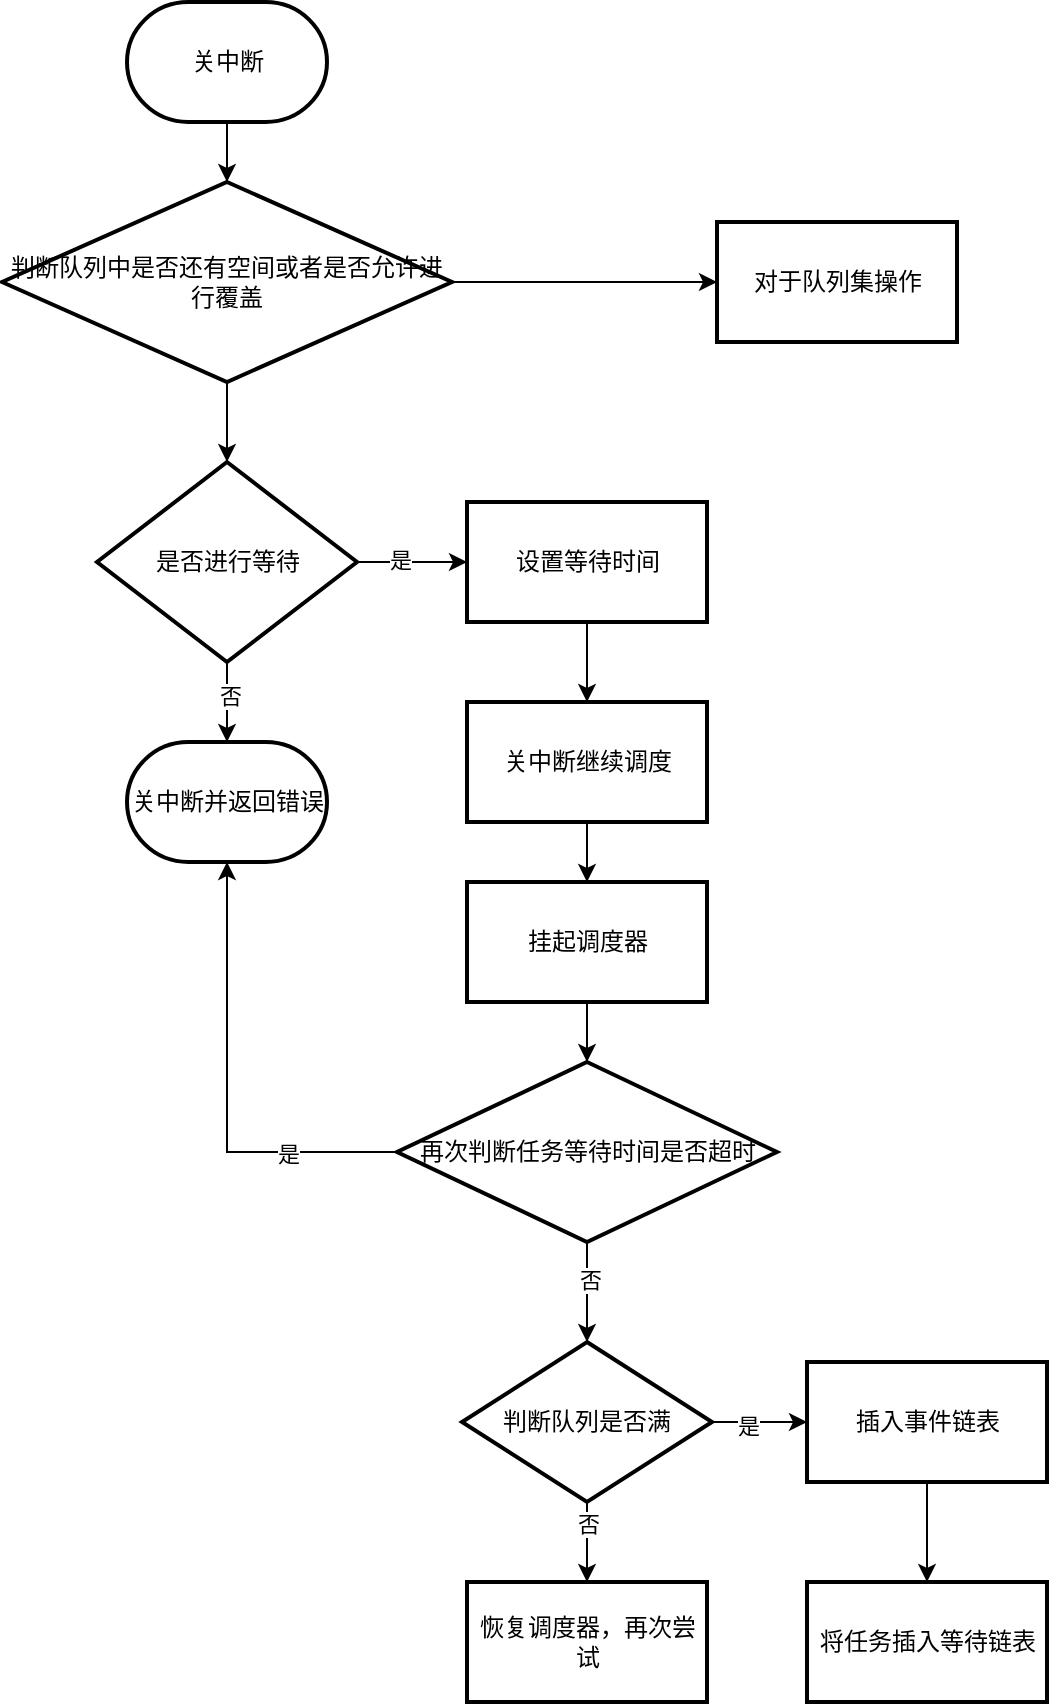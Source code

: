 <mxfile version="21.6.8" type="device">
  <diagram name="第 1 页" id="gi4KJW84IDohBwd1nFdY">
    <mxGraphModel dx="1313" dy="786" grid="1" gridSize="10" guides="1" tooltips="1" connect="1" arrows="1" fold="1" page="1" pageScale="1" pageWidth="1654" pageHeight="1169" math="0" shadow="0">
      <root>
        <mxCell id="0" />
        <mxCell id="1" parent="0" />
        <mxCell id="prfhwrwzsq4mLhs9yBWU-36" value="" style="edgeStyle=orthogonalEdgeStyle;rounded=0;orthogonalLoop=1;jettySize=auto;html=1;" edge="1" parent="1" source="prfhwrwzsq4mLhs9yBWU-1" target="prfhwrwzsq4mLhs9yBWU-2">
          <mxGeometry relative="1" as="geometry" />
        </mxCell>
        <mxCell id="prfhwrwzsq4mLhs9yBWU-1" value="关中断" style="strokeWidth=2;html=1;shape=mxgraph.flowchart.terminator;whiteSpace=wrap;" vertex="1" parent="1">
          <mxGeometry x="132.5" y="30" width="100" height="60" as="geometry" />
        </mxCell>
        <mxCell id="prfhwrwzsq4mLhs9yBWU-37" value="" style="edgeStyle=orthogonalEdgeStyle;rounded=0;orthogonalLoop=1;jettySize=auto;html=1;" edge="1" parent="1" source="prfhwrwzsq4mLhs9yBWU-2" target="prfhwrwzsq4mLhs9yBWU-3">
          <mxGeometry relative="1" as="geometry" />
        </mxCell>
        <mxCell id="prfhwrwzsq4mLhs9yBWU-42" value="" style="edgeStyle=orthogonalEdgeStyle;rounded=0;orthogonalLoop=1;jettySize=auto;html=1;" edge="1" parent="1" source="prfhwrwzsq4mLhs9yBWU-2" target="prfhwrwzsq4mLhs9yBWU-41">
          <mxGeometry relative="1" as="geometry" />
        </mxCell>
        <mxCell id="prfhwrwzsq4mLhs9yBWU-2" value="判断队列中是否还有空间或者是否允许进行覆盖" style="strokeWidth=2;html=1;shape=mxgraph.flowchart.decision;whiteSpace=wrap;" vertex="1" parent="1">
          <mxGeometry x="70" y="120" width="225" height="100" as="geometry" />
        </mxCell>
        <mxCell id="prfhwrwzsq4mLhs9yBWU-6" value="" style="edgeStyle=orthogonalEdgeStyle;rounded=0;orthogonalLoop=1;jettySize=auto;html=1;" edge="1" parent="1" source="prfhwrwzsq4mLhs9yBWU-3" target="prfhwrwzsq4mLhs9yBWU-5">
          <mxGeometry relative="1" as="geometry" />
        </mxCell>
        <mxCell id="prfhwrwzsq4mLhs9yBWU-21" value="是" style="edgeLabel;html=1;align=center;verticalAlign=middle;resizable=0;points=[];" vertex="1" connectable="0" parent="prfhwrwzsq4mLhs9yBWU-6">
          <mxGeometry x="-0.221" y="1" relative="1" as="geometry">
            <mxPoint as="offset" />
          </mxGeometry>
        </mxCell>
        <mxCell id="prfhwrwzsq4mLhs9yBWU-39" value="" style="edgeStyle=orthogonalEdgeStyle;rounded=0;orthogonalLoop=1;jettySize=auto;html=1;" edge="1" parent="1" source="prfhwrwzsq4mLhs9yBWU-3" target="prfhwrwzsq4mLhs9yBWU-4">
          <mxGeometry relative="1" as="geometry" />
        </mxCell>
        <mxCell id="prfhwrwzsq4mLhs9yBWU-40" value="否" style="edgeLabel;html=1;align=center;verticalAlign=middle;resizable=0;points=[];" vertex="1" connectable="0" parent="prfhwrwzsq4mLhs9yBWU-39">
          <mxGeometry x="-0.152" y="1" relative="1" as="geometry">
            <mxPoint as="offset" />
          </mxGeometry>
        </mxCell>
        <mxCell id="prfhwrwzsq4mLhs9yBWU-3" value="是否进行等待" style="strokeWidth=2;html=1;shape=mxgraph.flowchart.decision;whiteSpace=wrap;" vertex="1" parent="1">
          <mxGeometry x="117.5" y="260" width="130" height="100" as="geometry" />
        </mxCell>
        <mxCell id="prfhwrwzsq4mLhs9yBWU-4" value="关中断并返回错误" style="strokeWidth=2;html=1;shape=mxgraph.flowchart.terminator;whiteSpace=wrap;" vertex="1" parent="1">
          <mxGeometry x="132.5" y="400" width="100" height="60" as="geometry" />
        </mxCell>
        <mxCell id="prfhwrwzsq4mLhs9yBWU-8" value="" style="edgeStyle=orthogonalEdgeStyle;rounded=0;orthogonalLoop=1;jettySize=auto;html=1;" edge="1" parent="1" source="prfhwrwzsq4mLhs9yBWU-5" target="prfhwrwzsq4mLhs9yBWU-7">
          <mxGeometry relative="1" as="geometry" />
        </mxCell>
        <mxCell id="prfhwrwzsq4mLhs9yBWU-5" value="设置等待时间" style="whiteSpace=wrap;html=1;strokeWidth=2;" vertex="1" parent="1">
          <mxGeometry x="302.5" y="280" width="120" height="60" as="geometry" />
        </mxCell>
        <mxCell id="prfhwrwzsq4mLhs9yBWU-31" value="" style="edgeStyle=orthogonalEdgeStyle;rounded=0;orthogonalLoop=1;jettySize=auto;html=1;" edge="1" parent="1" source="prfhwrwzsq4mLhs9yBWU-7" target="prfhwrwzsq4mLhs9yBWU-30">
          <mxGeometry relative="1" as="geometry" />
        </mxCell>
        <mxCell id="prfhwrwzsq4mLhs9yBWU-7" value="关中断继续调度" style="whiteSpace=wrap;html=1;strokeWidth=2;" vertex="1" parent="1">
          <mxGeometry x="302.5" y="380" width="120" height="60" as="geometry" />
        </mxCell>
        <mxCell id="prfhwrwzsq4mLhs9yBWU-25" style="edgeStyle=orthogonalEdgeStyle;rounded=0;orthogonalLoop=1;jettySize=auto;html=1;" edge="1" parent="1" source="prfhwrwzsq4mLhs9yBWU-9" target="prfhwrwzsq4mLhs9yBWU-13">
          <mxGeometry relative="1" as="geometry" />
        </mxCell>
        <mxCell id="prfhwrwzsq4mLhs9yBWU-26" value="否" style="edgeLabel;html=1;align=center;verticalAlign=middle;resizable=0;points=[];" vertex="1" connectable="0" parent="prfhwrwzsq4mLhs9yBWU-25">
          <mxGeometry x="-0.251" y="1" relative="1" as="geometry">
            <mxPoint as="offset" />
          </mxGeometry>
        </mxCell>
        <mxCell id="prfhwrwzsq4mLhs9yBWU-46" style="edgeStyle=orthogonalEdgeStyle;rounded=0;orthogonalLoop=1;jettySize=auto;html=1;" edge="1" parent="1" source="prfhwrwzsq4mLhs9yBWU-9" target="prfhwrwzsq4mLhs9yBWU-4">
          <mxGeometry relative="1" as="geometry" />
        </mxCell>
        <mxCell id="prfhwrwzsq4mLhs9yBWU-47" value="是" style="edgeLabel;html=1;align=center;verticalAlign=middle;resizable=0;points=[];" vertex="1" connectable="0" parent="prfhwrwzsq4mLhs9yBWU-46">
          <mxGeometry x="-0.521" y="1" relative="1" as="geometry">
            <mxPoint as="offset" />
          </mxGeometry>
        </mxCell>
        <mxCell id="prfhwrwzsq4mLhs9yBWU-9" value="再次判断任务等待时间是否超时" style="rhombus;whiteSpace=wrap;html=1;strokeWidth=2;" vertex="1" parent="1">
          <mxGeometry x="267.5" y="560" width="190" height="90" as="geometry" />
        </mxCell>
        <mxCell id="prfhwrwzsq4mLhs9yBWU-28" value="" style="edgeStyle=orthogonalEdgeStyle;rounded=0;orthogonalLoop=1;jettySize=auto;html=1;" edge="1" parent="1" source="prfhwrwzsq4mLhs9yBWU-13" target="prfhwrwzsq4mLhs9yBWU-17">
          <mxGeometry relative="1" as="geometry" />
        </mxCell>
        <mxCell id="prfhwrwzsq4mLhs9yBWU-29" value="是" style="edgeLabel;html=1;align=center;verticalAlign=middle;resizable=0;points=[];" vertex="1" connectable="0" parent="prfhwrwzsq4mLhs9yBWU-28">
          <mxGeometry x="-0.264" y="-2" relative="1" as="geometry">
            <mxPoint as="offset" />
          </mxGeometry>
        </mxCell>
        <mxCell id="prfhwrwzsq4mLhs9yBWU-34" value="" style="edgeStyle=orthogonalEdgeStyle;rounded=0;orthogonalLoop=1;jettySize=auto;html=1;" edge="1" parent="1" source="prfhwrwzsq4mLhs9yBWU-13" target="prfhwrwzsq4mLhs9yBWU-33">
          <mxGeometry relative="1" as="geometry" />
        </mxCell>
        <mxCell id="prfhwrwzsq4mLhs9yBWU-35" value="否" style="edgeLabel;html=1;align=center;verticalAlign=middle;resizable=0;points=[];" vertex="1" connectable="0" parent="prfhwrwzsq4mLhs9yBWU-34">
          <mxGeometry x="-0.479" relative="1" as="geometry">
            <mxPoint as="offset" />
          </mxGeometry>
        </mxCell>
        <mxCell id="prfhwrwzsq4mLhs9yBWU-13" value="判断队列是否满" style="rhombus;whiteSpace=wrap;html=1;strokeWidth=2;" vertex="1" parent="1">
          <mxGeometry x="300" y="700" width="125" height="80" as="geometry" />
        </mxCell>
        <mxCell id="prfhwrwzsq4mLhs9yBWU-20" value="" style="edgeStyle=orthogonalEdgeStyle;rounded=0;orthogonalLoop=1;jettySize=auto;html=1;" edge="1" parent="1" source="prfhwrwzsq4mLhs9yBWU-17" target="prfhwrwzsq4mLhs9yBWU-19">
          <mxGeometry relative="1" as="geometry" />
        </mxCell>
        <mxCell id="prfhwrwzsq4mLhs9yBWU-17" value="插入事件链表" style="whiteSpace=wrap;html=1;strokeWidth=2;" vertex="1" parent="1">
          <mxGeometry x="472.5" y="710" width="120" height="60" as="geometry" />
        </mxCell>
        <mxCell id="prfhwrwzsq4mLhs9yBWU-19" value="将任务插入等待链表" style="whiteSpace=wrap;html=1;strokeWidth=2;" vertex="1" parent="1">
          <mxGeometry x="472.5" y="820" width="120" height="60" as="geometry" />
        </mxCell>
        <mxCell id="prfhwrwzsq4mLhs9yBWU-32" value="" style="edgeStyle=orthogonalEdgeStyle;rounded=0;orthogonalLoop=1;jettySize=auto;html=1;" edge="1" parent="1" source="prfhwrwzsq4mLhs9yBWU-30" target="prfhwrwzsq4mLhs9yBWU-9">
          <mxGeometry relative="1" as="geometry" />
        </mxCell>
        <mxCell id="prfhwrwzsq4mLhs9yBWU-30" value="挂起调度器" style="whiteSpace=wrap;html=1;strokeWidth=2;" vertex="1" parent="1">
          <mxGeometry x="302.5" y="470" width="120" height="60" as="geometry" />
        </mxCell>
        <mxCell id="prfhwrwzsq4mLhs9yBWU-33" value="恢复调度器，再次尝试" style="whiteSpace=wrap;html=1;strokeWidth=2;" vertex="1" parent="1">
          <mxGeometry x="302.5" y="820" width="120" height="60" as="geometry" />
        </mxCell>
        <mxCell id="prfhwrwzsq4mLhs9yBWU-41" value="对于队列集操作" style="whiteSpace=wrap;html=1;strokeWidth=2;" vertex="1" parent="1">
          <mxGeometry x="427.5" y="140" width="120" height="60" as="geometry" />
        </mxCell>
      </root>
    </mxGraphModel>
  </diagram>
</mxfile>
